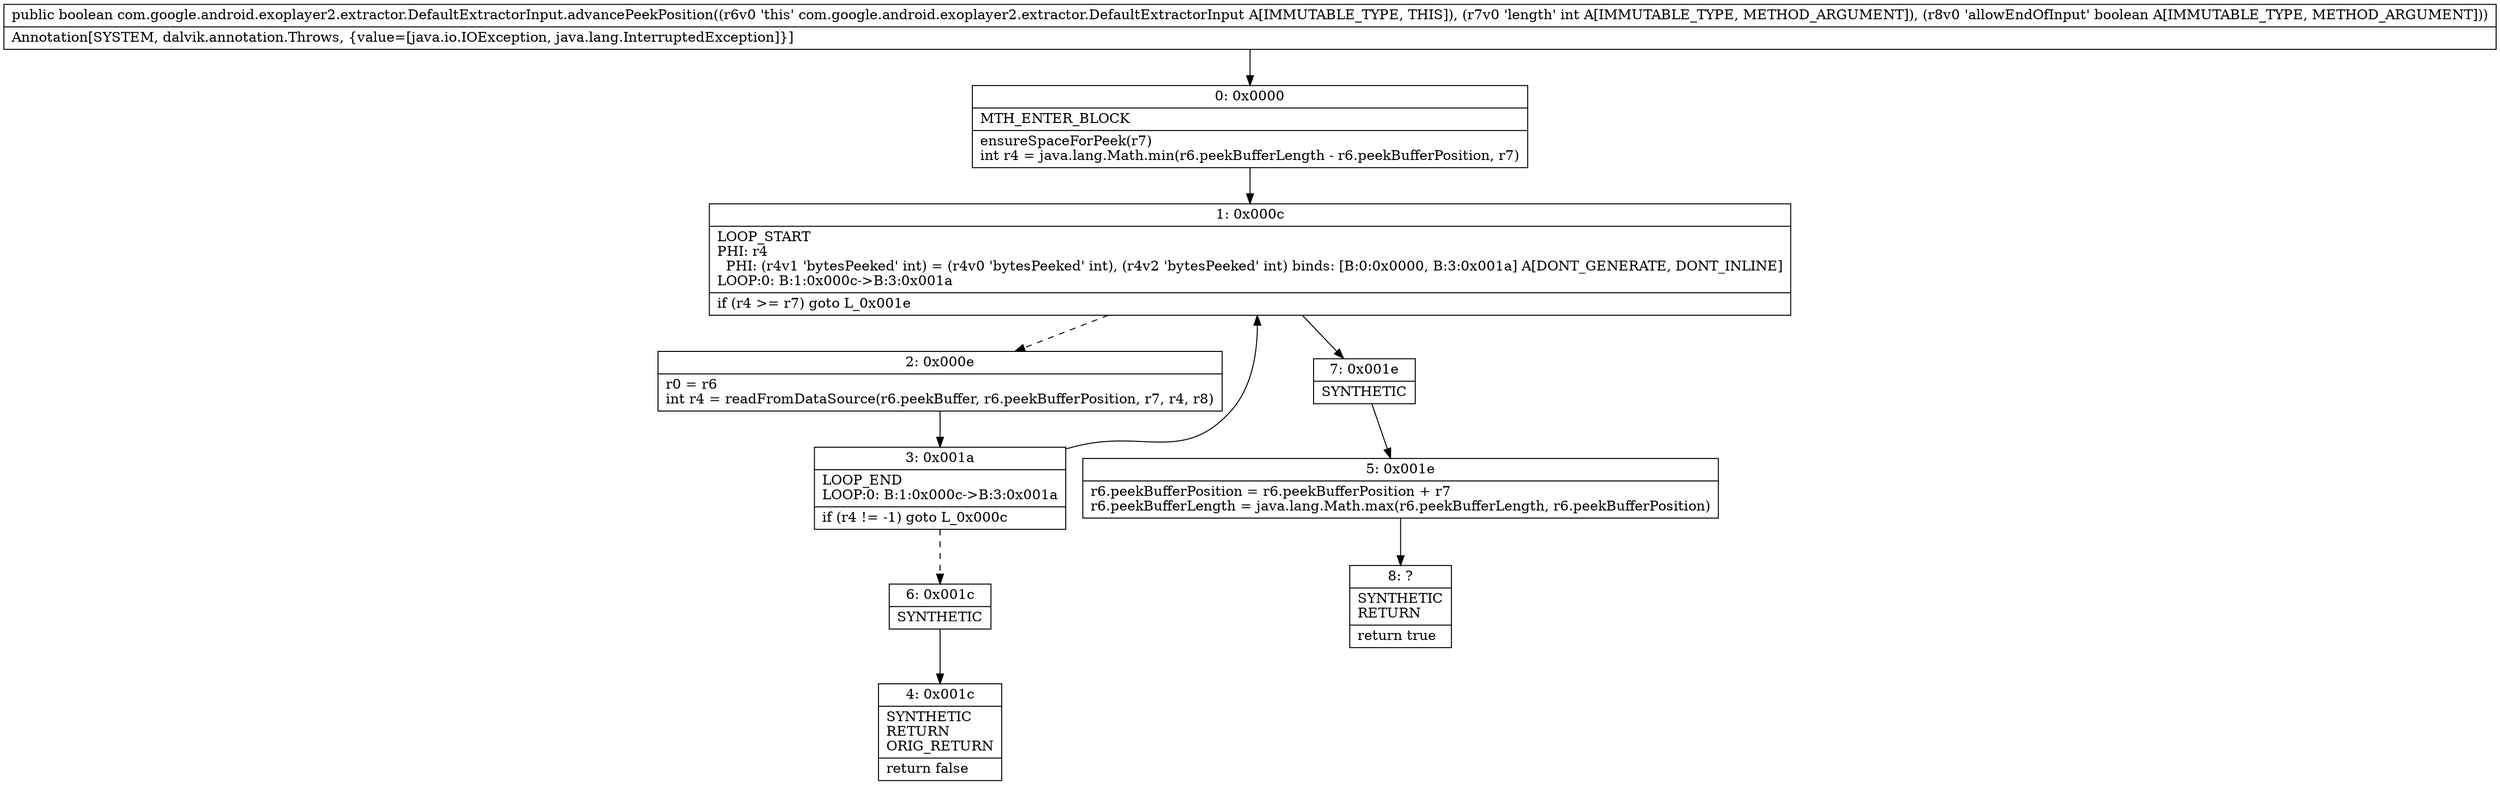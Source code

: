 digraph "CFG forcom.google.android.exoplayer2.extractor.DefaultExtractorInput.advancePeekPosition(IZ)Z" {
Node_0 [shape=record,label="{0\:\ 0x0000|MTH_ENTER_BLOCK\l|ensureSpaceForPeek(r7)\lint r4 = java.lang.Math.min(r6.peekBufferLength \- r6.peekBufferPosition, r7)\l}"];
Node_1 [shape=record,label="{1\:\ 0x000c|LOOP_START\lPHI: r4 \l  PHI: (r4v1 'bytesPeeked' int) = (r4v0 'bytesPeeked' int), (r4v2 'bytesPeeked' int) binds: [B:0:0x0000, B:3:0x001a] A[DONT_GENERATE, DONT_INLINE]\lLOOP:0: B:1:0x000c\-\>B:3:0x001a\l|if (r4 \>= r7) goto L_0x001e\l}"];
Node_2 [shape=record,label="{2\:\ 0x000e|r0 = r6\lint r4 = readFromDataSource(r6.peekBuffer, r6.peekBufferPosition, r7, r4, r8)\l}"];
Node_3 [shape=record,label="{3\:\ 0x001a|LOOP_END\lLOOP:0: B:1:0x000c\-\>B:3:0x001a\l|if (r4 != \-1) goto L_0x000c\l}"];
Node_4 [shape=record,label="{4\:\ 0x001c|SYNTHETIC\lRETURN\lORIG_RETURN\l|return false\l}"];
Node_5 [shape=record,label="{5\:\ 0x001e|r6.peekBufferPosition = r6.peekBufferPosition + r7\lr6.peekBufferLength = java.lang.Math.max(r6.peekBufferLength, r6.peekBufferPosition)\l}"];
Node_6 [shape=record,label="{6\:\ 0x001c|SYNTHETIC\l}"];
Node_7 [shape=record,label="{7\:\ 0x001e|SYNTHETIC\l}"];
Node_8 [shape=record,label="{8\:\ ?|SYNTHETIC\lRETURN\l|return true\l}"];
MethodNode[shape=record,label="{public boolean com.google.android.exoplayer2.extractor.DefaultExtractorInput.advancePeekPosition((r6v0 'this' com.google.android.exoplayer2.extractor.DefaultExtractorInput A[IMMUTABLE_TYPE, THIS]), (r7v0 'length' int A[IMMUTABLE_TYPE, METHOD_ARGUMENT]), (r8v0 'allowEndOfInput' boolean A[IMMUTABLE_TYPE, METHOD_ARGUMENT]))  | Annotation[SYSTEM, dalvik.annotation.Throws, \{value=[java.io.IOException, java.lang.InterruptedException]\}]\l}"];
MethodNode -> Node_0;
Node_0 -> Node_1;
Node_1 -> Node_2[style=dashed];
Node_1 -> Node_7;
Node_2 -> Node_3;
Node_3 -> Node_1;
Node_3 -> Node_6[style=dashed];
Node_5 -> Node_8;
Node_6 -> Node_4;
Node_7 -> Node_5;
}

